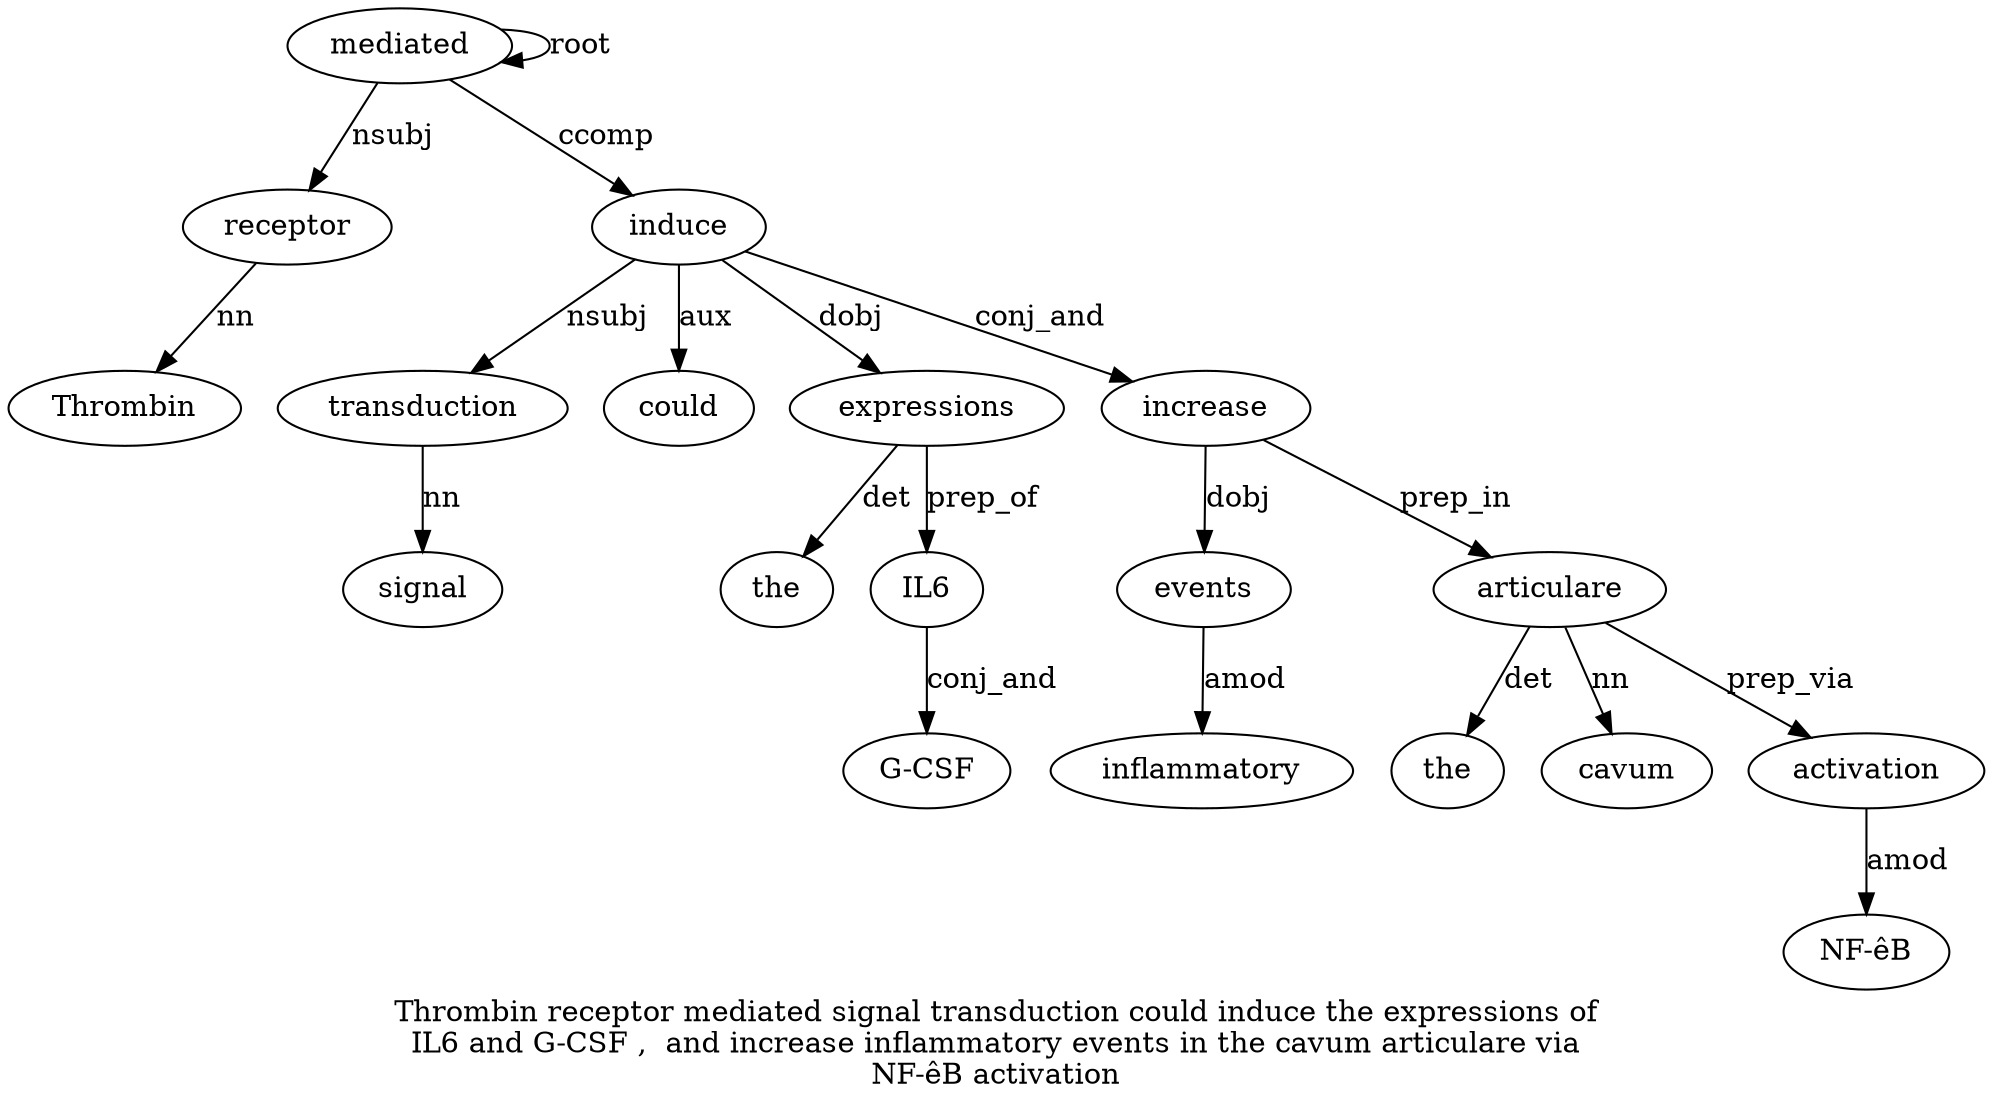 digraph "Thrombin receptor mediated signal transduction could induce the expressions of IL6 and G-CSF ,  and increase inflammatory events in the cavum articulare via NF-êB activation" {
label="Thrombin receptor mediated signal transduction could induce the expressions of
IL6 and G-CSF ,  and increase inflammatory events in the cavum articulare via
NF-êB activation";
receptor2 [style=filled, fillcolor=white, label=receptor];
Thrombin1 [style=filled, fillcolor=white, label=Thrombin];
receptor2 -> Thrombin1  [label=nn];
mediated3 [style=filled, fillcolor=white, label=mediated];
mediated3 -> receptor2  [label=nsubj];
mediated3 -> mediated3  [label=root];
transduction5 [style=filled, fillcolor=white, label=transduction];
signal4 [style=filled, fillcolor=white, label=signal];
transduction5 -> signal4  [label=nn];
induce7 [style=filled, fillcolor=white, label=induce];
induce7 -> transduction5  [label=nsubj];
could6 [style=filled, fillcolor=white, label=could];
induce7 -> could6  [label=aux];
mediated3 -> induce7  [label=ccomp];
expressions9 [style=filled, fillcolor=white, label=expressions];
the8 [style=filled, fillcolor=white, label=the];
expressions9 -> the8  [label=det];
induce7 -> expressions9  [label=dobj];
IL611 [style=filled, fillcolor=white, label=IL6];
expressions9 -> IL611  [label=prep_of];
"G-CSF13" [style=filled, fillcolor=white, label="G-CSF"];
IL611 -> "G-CSF13"  [label=conj_and];
increase16 [style=filled, fillcolor=white, label=increase];
induce7 -> increase16  [label=conj_and];
events18 [style=filled, fillcolor=white, label=events];
inflammatory17 [style=filled, fillcolor=white, label=inflammatory];
events18 -> inflammatory17  [label=amod];
increase16 -> events18  [label=dobj];
articulare22 [style=filled, fillcolor=white, label=articulare];
the20 [style=filled, fillcolor=white, label=the];
articulare22 -> the20  [label=det];
cavum21 [style=filled, fillcolor=white, label=cavum];
articulare22 -> cavum21  [label=nn];
increase16 -> articulare22  [label=prep_in];
activation25 [style=filled, fillcolor=white, label=activation];
"NF-êB24" [style=filled, fillcolor=white, label="NF-êB"];
activation25 -> "NF-êB24"  [label=amod];
articulare22 -> activation25  [label=prep_via];
}
